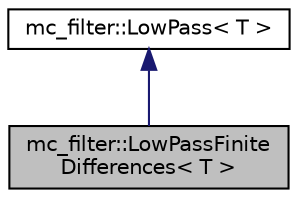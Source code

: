 digraph "mc_filter::LowPassFiniteDifferences&lt; T &gt;"
{
 // INTERACTIVE_SVG=YES
  edge [fontname="Helvetica",fontsize="10",labelfontname="Helvetica",labelfontsize="10"];
  node [fontname="Helvetica",fontsize="10",shape=record];
  Node0 [label="mc_filter::LowPassFinite\lDifferences\< T \>",height=0.2,width=0.4,color="black", fillcolor="grey75", style="filled", fontcolor="black"];
  Node1 -> Node0 [dir="back",color="midnightblue",fontsize="10",style="solid",fontname="Helvetica"];
  Node1 [label="mc_filter::LowPass\< T \>",height=0.2,width=0.4,color="black", fillcolor="white", style="filled",URL="$structmc__filter_1_1LowPass.html"];
}
